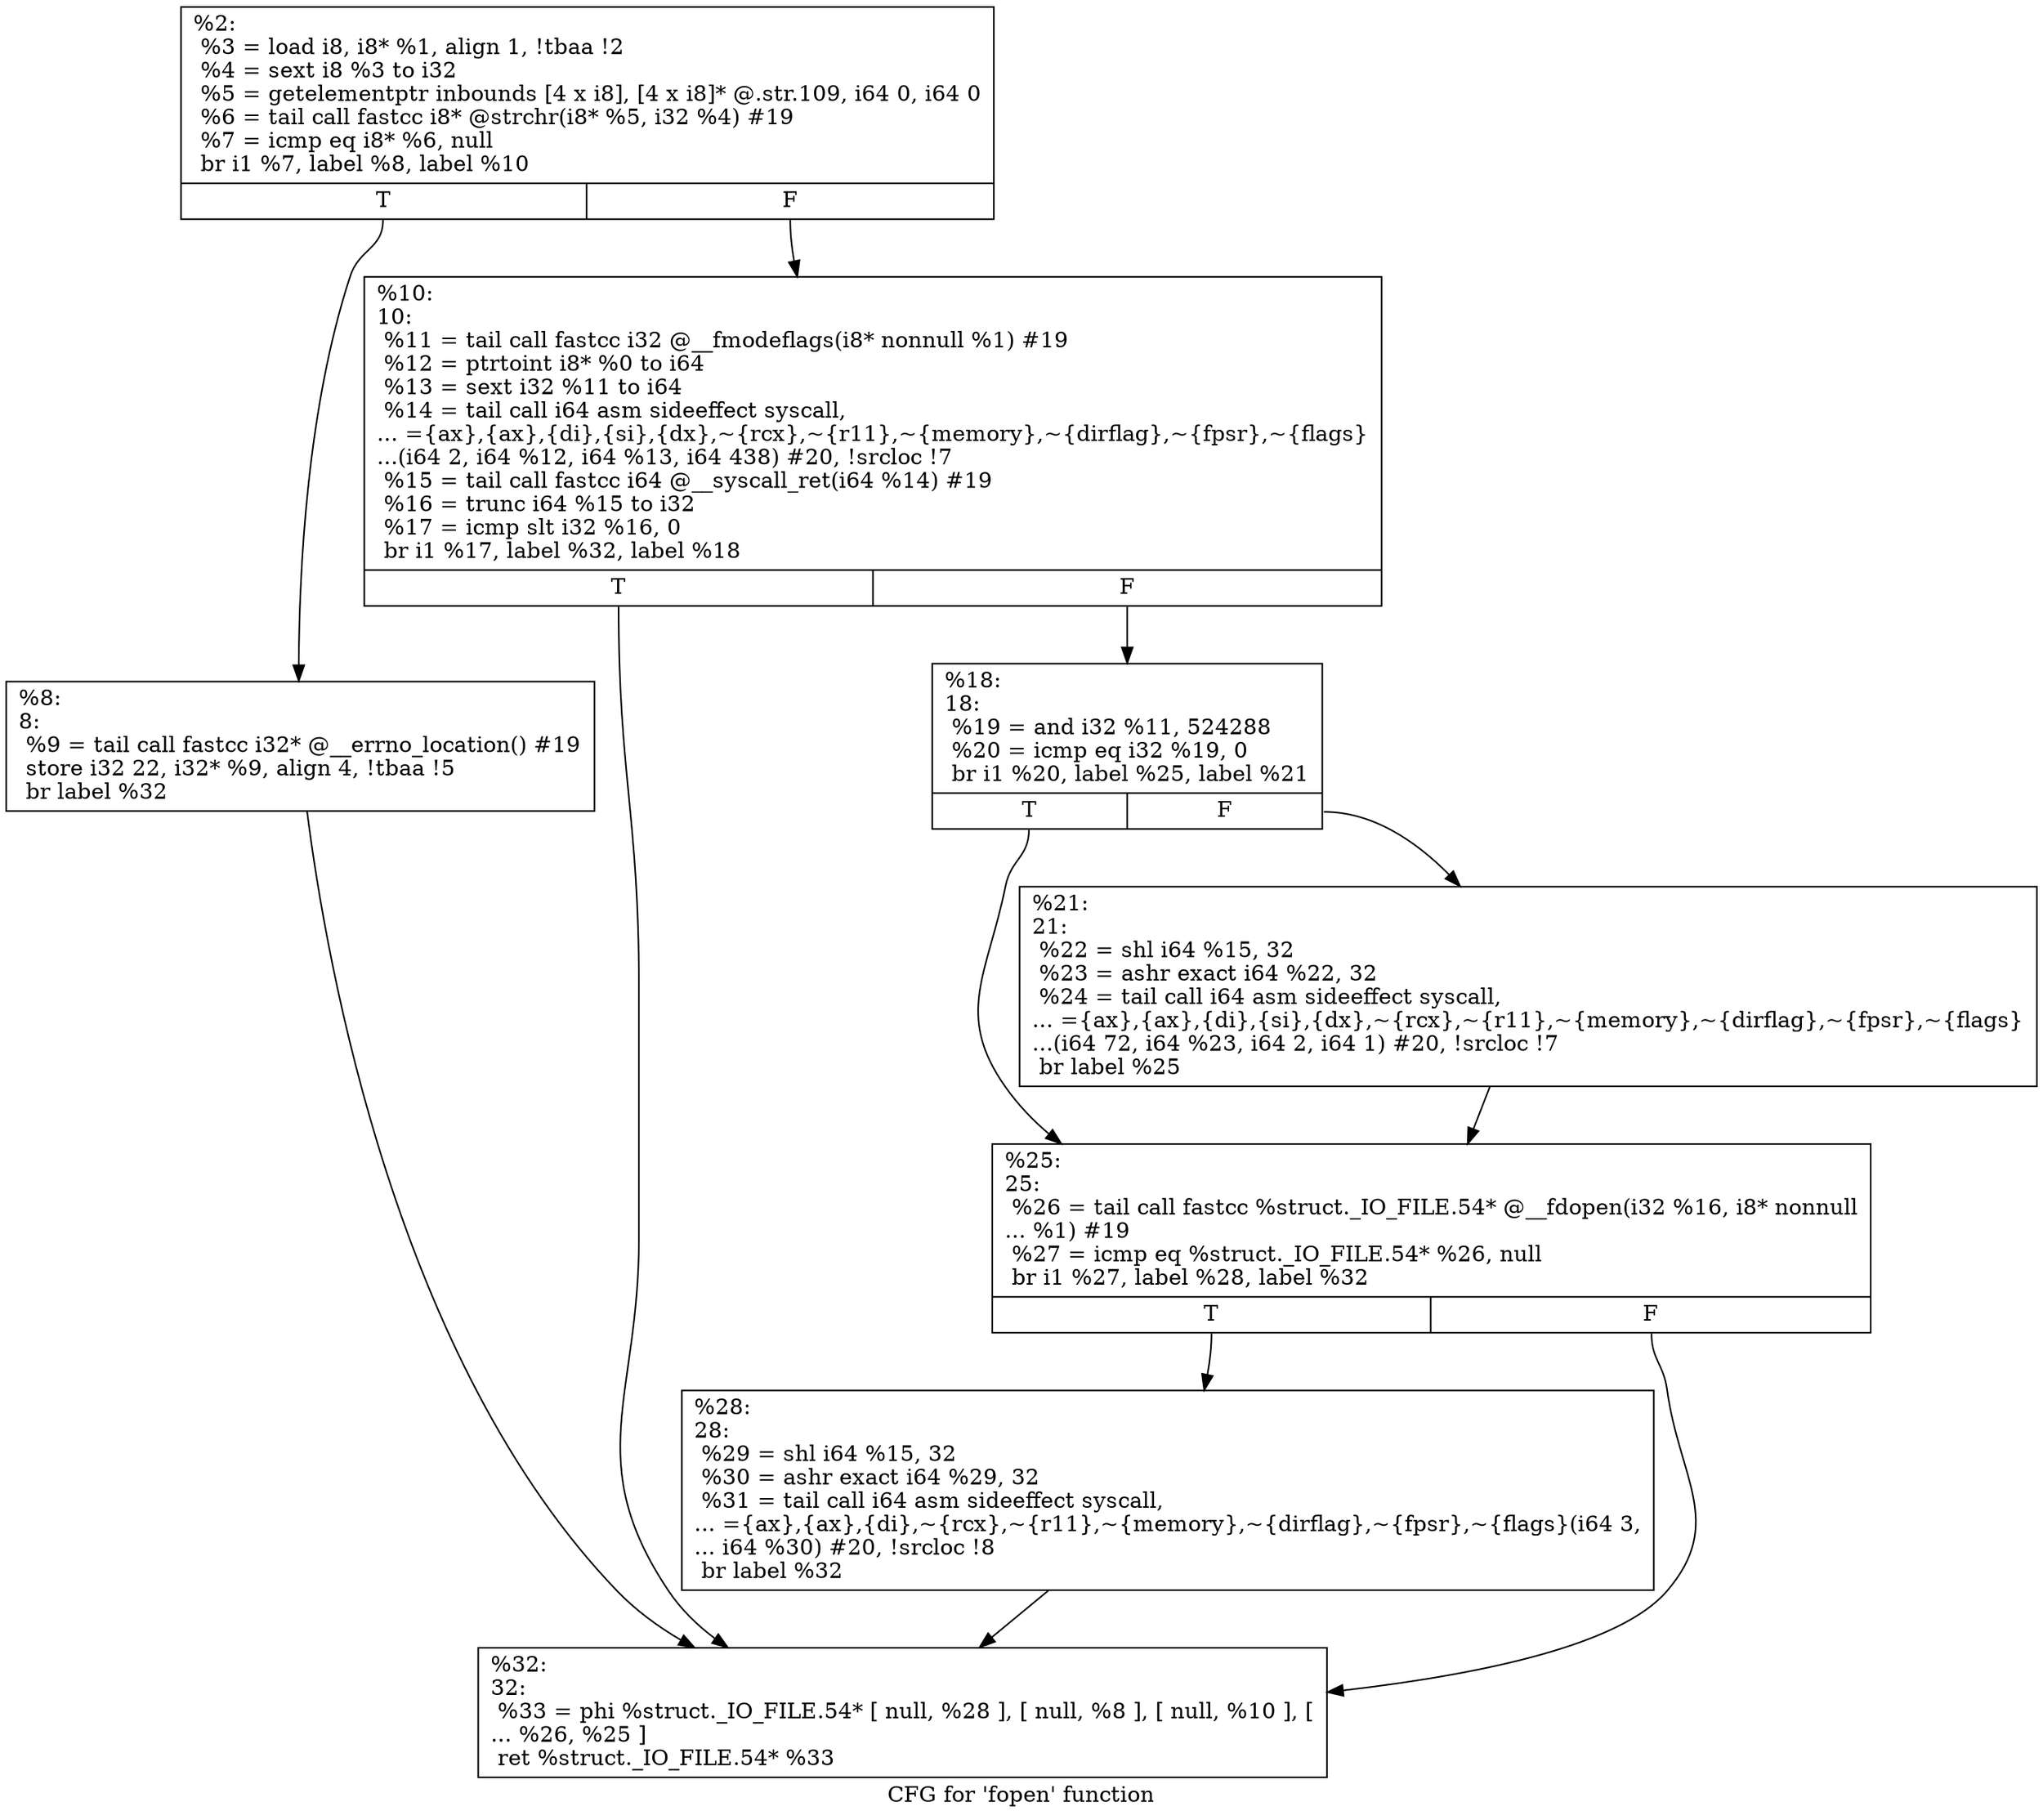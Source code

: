 digraph "CFG for 'fopen' function" {
	label="CFG for 'fopen' function";

	Node0x2814460 [shape=record,label="{%2:\l  %3 = load i8, i8* %1, align 1, !tbaa !2\l  %4 = sext i8 %3 to i32\l  %5 = getelementptr inbounds [4 x i8], [4 x i8]* @.str.109, i64 0, i64 0\l  %6 = tail call fastcc i8* @strchr(i8* %5, i32 %4) #19\l  %7 = icmp eq i8* %6, null\l  br i1 %7, label %8, label %10\l|{<s0>T|<s1>F}}"];
	Node0x2814460:s0 -> Node0x28144b0;
	Node0x2814460:s1 -> Node0x2814500;
	Node0x28144b0 [shape=record,label="{%8:\l8:                                                \l  %9 = tail call fastcc i32* @__errno_location() #19\l  store i32 22, i32* %9, align 4, !tbaa !5\l  br label %32\l}"];
	Node0x28144b0 -> Node0x2814690;
	Node0x2814500 [shape=record,label="{%10:\l10:                                               \l  %11 = tail call fastcc i32 @__fmodeflags(i8* nonnull %1) #19\l  %12 = ptrtoint i8* %0 to i64\l  %13 = sext i32 %11 to i64\l  %14 = tail call i64 asm sideeffect syscall,\l... =\{ax\},\{ax\},\{di\},\{si\},\{dx\},~\{rcx\},~\{r11\},~\{memory\},~\{dirflag\},~\{fpsr\},~\{flags\}\l...(i64 2, i64 %12, i64 %13, i64 438) #20, !srcloc !7\l  %15 = tail call fastcc i64 @__syscall_ret(i64 %14) #19\l  %16 = trunc i64 %15 to i32\l  %17 = icmp slt i32 %16, 0\l  br i1 %17, label %32, label %18\l|{<s0>T|<s1>F}}"];
	Node0x2814500:s0 -> Node0x2814690;
	Node0x2814500:s1 -> Node0x2814550;
	Node0x2814550 [shape=record,label="{%18:\l18:                                               \l  %19 = and i32 %11, 524288\l  %20 = icmp eq i32 %19, 0\l  br i1 %20, label %25, label %21\l|{<s0>T|<s1>F}}"];
	Node0x2814550:s0 -> Node0x28145f0;
	Node0x2814550:s1 -> Node0x28145a0;
	Node0x28145a0 [shape=record,label="{%21:\l21:                                               \l  %22 = shl i64 %15, 32\l  %23 = ashr exact i64 %22, 32\l  %24 = tail call i64 asm sideeffect syscall,\l... =\{ax\},\{ax\},\{di\},\{si\},\{dx\},~\{rcx\},~\{r11\},~\{memory\},~\{dirflag\},~\{fpsr\},~\{flags\}\l...(i64 72, i64 %23, i64 2, i64 1) #20, !srcloc !7\l  br label %25\l}"];
	Node0x28145a0 -> Node0x28145f0;
	Node0x28145f0 [shape=record,label="{%25:\l25:                                               \l  %26 = tail call fastcc %struct._IO_FILE.54* @__fdopen(i32 %16, i8* nonnull\l... %1) #19\l  %27 = icmp eq %struct._IO_FILE.54* %26, null\l  br i1 %27, label %28, label %32\l|{<s0>T|<s1>F}}"];
	Node0x28145f0:s0 -> Node0x2814640;
	Node0x28145f0:s1 -> Node0x2814690;
	Node0x2814640 [shape=record,label="{%28:\l28:                                               \l  %29 = shl i64 %15, 32\l  %30 = ashr exact i64 %29, 32\l  %31 = tail call i64 asm sideeffect syscall,\l... =\{ax\},\{ax\},\{di\},~\{rcx\},~\{r11\},~\{memory\},~\{dirflag\},~\{fpsr\},~\{flags\}(i64 3,\l... i64 %30) #20, !srcloc !8\l  br label %32\l}"];
	Node0x2814640 -> Node0x2814690;
	Node0x2814690 [shape=record,label="{%32:\l32:                                               \l  %33 = phi %struct._IO_FILE.54* [ null, %28 ], [ null, %8 ], [ null, %10 ], [\l... %26, %25 ]\l  ret %struct._IO_FILE.54* %33\l}"];
}
